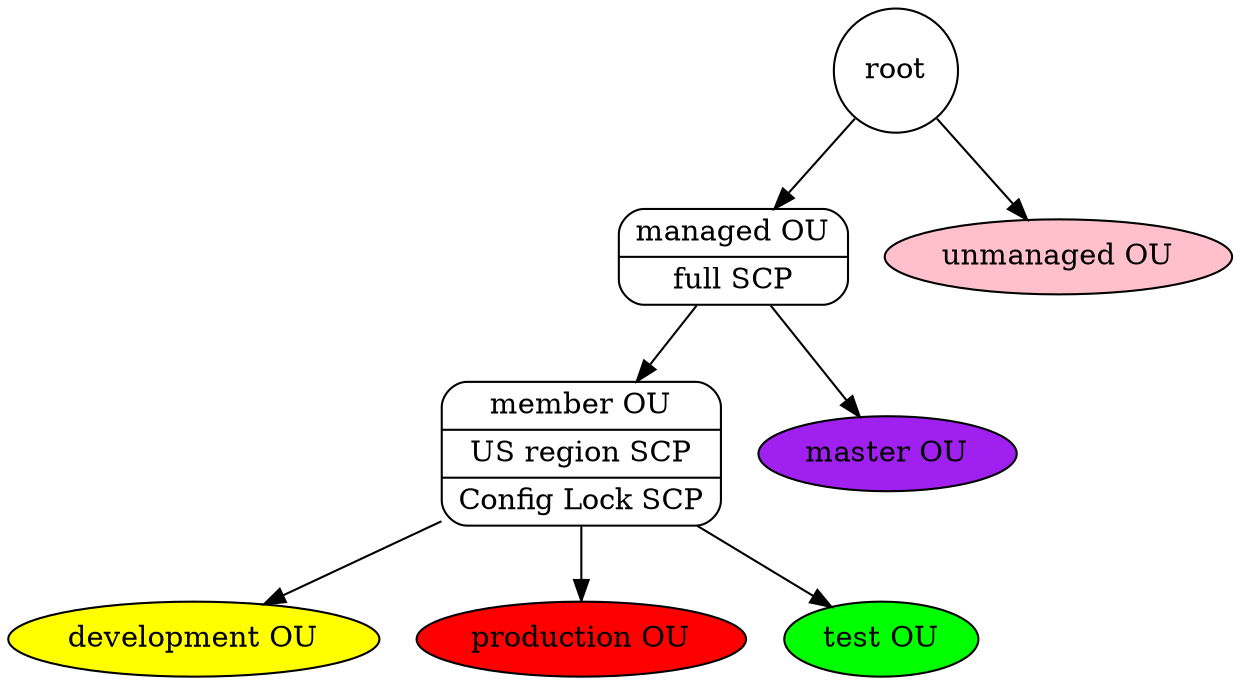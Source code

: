 digraph {
  node [style=rounded]
  "development OU" [
  fillcolor=yellow,
  shape=oval,
  style="rounded,filled"
  ]
  "production OU" [
  fillcolor=red,
  shape=oval,
  style="rounded,filled"
  ]
  "test OU" [
  fillcolor=green,
  shape=oval,
  style="rounded,filled"
  ]
  "managed OU" [
  shape=record,
  label="{managed OU | full SCP}"
  ]
  "member OU" [
  shape=record,
  label="{member OU | US region SCP | Config Lock SCP}"
  ]
  "master OU" [
  fillcolor=purple,
  shape=oval,
  style="rounded,filled"
  ]
  root [shape=circle]
  "unmanaged OU" [
  fillcolor=pink,
  shape=oval,
  style="rounded,filled"
  ]
	"root" ;
	"root" -> "unmanaged OU";
	"root" -> "managed OU";
	"managed OU" -> "master OU";
	"managed OU" -> "member OU";
	"member OU" -> "development OU";
	"member OU" -> "production OU";
	"member OU" -> "test OU";
    }

